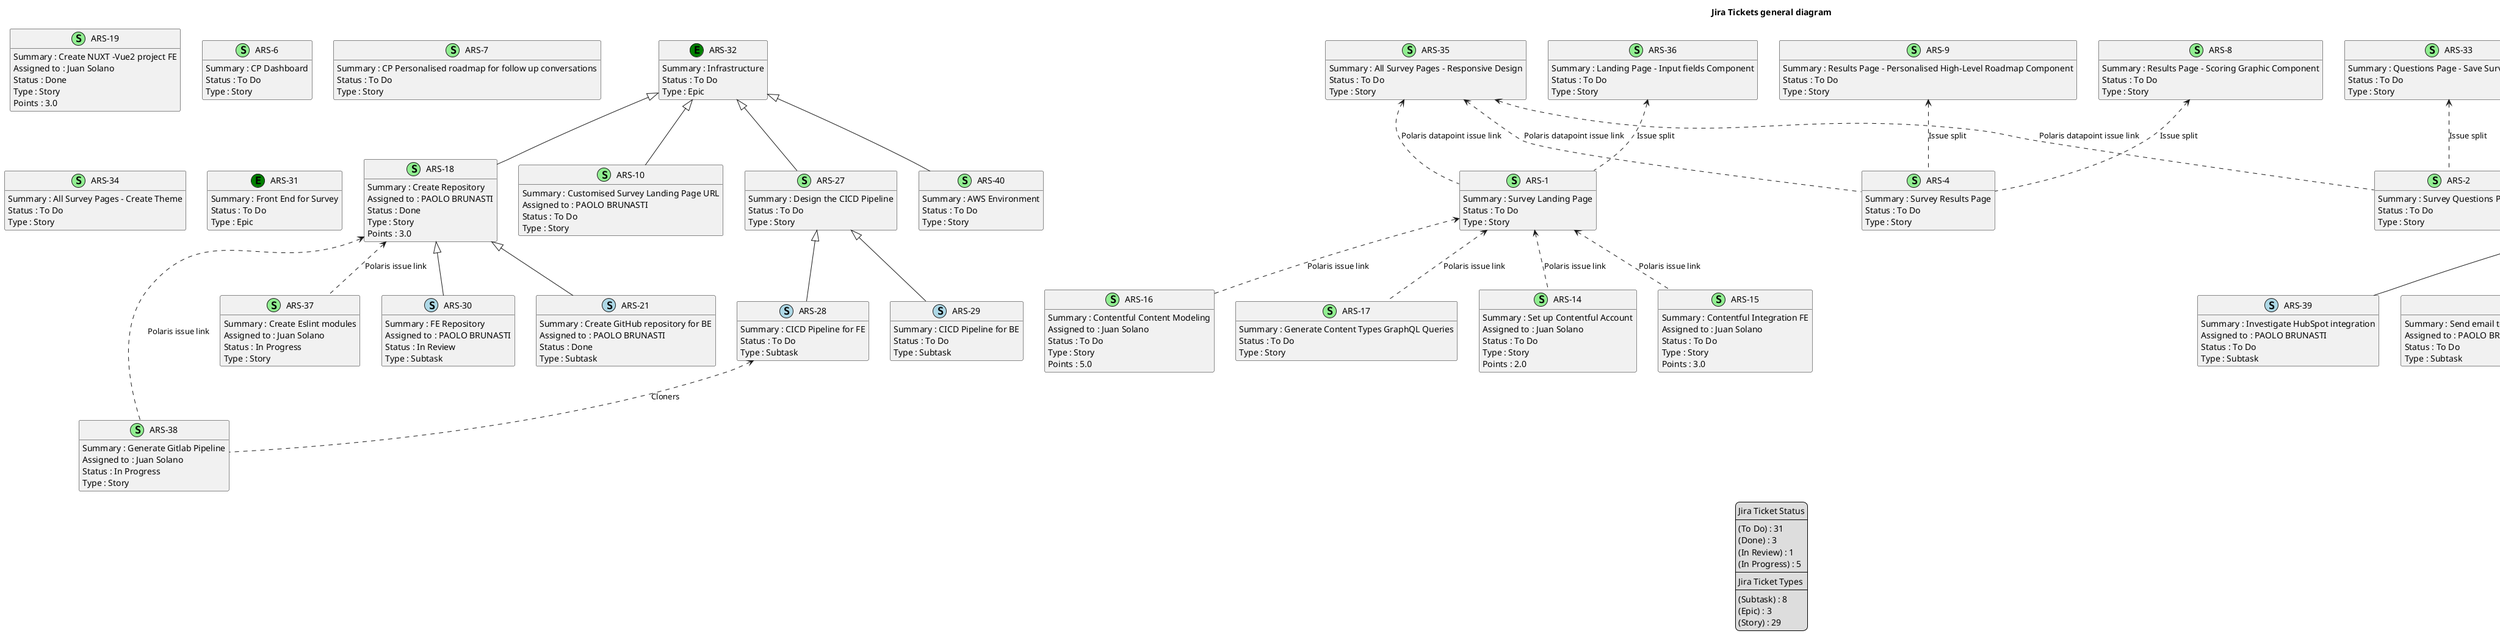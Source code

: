 @startuml
'https://plantuml.com/class-diagram

' GENERATE CLASS DIAGRAM ===========
' Generated at    : Mon May 06 17:53:51 CEST 2024

title Jira Tickets general diagram
hide empty members

legend
Jira Ticket Status
----
(To Do) : 31
(Done) : 3
(In Review) : 1
(In Progress) : 5
----
Jira Ticket Types
----
(Subtask) : 8
(Epic) : 3
(Story) : 29
end legend


' Jira Tickets =======
class "ARS-38" << (S,lightgreen) >> {
  Summary : Generate Gitlab Pipeline
  Assigned to : Juan Solano
  Status : In Progress
  Type : Story
}

class "ARS-16" << (S,lightgreen) >> {
  Summary : Contentful Content Modeling
  Assigned to : Juan Solano
  Status : To Do
  Type : Story
  Points : 5.0
}

class "ARS-39" << (S,lightblue) >> {
  Summary : Investigate HubSpot integration
  Assigned to : PAOLO BRUNASTI
  Status : To Do
  Type : Subtask
}

class "ARS-17" << (S,lightgreen) >> {
  Summary : Generate Content Types GraphQL Queries
  Status : To Do
  Type : Story
}

class "ARS-18" << (S,lightgreen) >> {
  Summary : Create Repository
  Assigned to : PAOLO BRUNASTI
  Status : Done
  Type : Story
  Points : 3.0
}

class "ARS-19" << (S,lightgreen) >> {
  Summary : Create NUXT -Vue2 project FE
  Assigned to : Juan Solano
  Status : Done
  Type : Story
  Points : 3.0
}

class "ARS-5" << (S,lightgreen) >> {
  Summary : Email with Results as a pdf
  Assigned to : PAOLO BRUNASTI
  Status : To Do
  Type : Story
}

class "ARS-6" << (S,lightgreen) >> {
  Summary : CP Dashboard
  Status : To Do
  Type : Story
}

class "ARS-3" << (S,lightgreen) >> {
  Summary : Questions Page - Progress Bar Component
  Status : To Do
  Type : Story
}

class "ARS-4" << (S,lightgreen) >> {
  Summary : Survey Results Page
  Status : To Do
  Type : Story
}

class "ARS-9" << (S,lightgreen) >> {
  Summary : Results Page - Personalised High-Level Roadmap Component
  Status : To Do
  Type : Story
}

class "ARS-7" << (S,lightgreen) >> {
  Summary : CP Personalised roadmap for follow up conversations
  Status : To Do
  Type : Story
}

class "ARS-8" << (S,lightgreen) >> {
  Summary : Results Page - Scoring Graphic Component
  Status : To Do
  Type : Story
}

class "ARS-34" << (S,lightgreen) >> {
  Summary : All Survey Pages - Create Theme
  Status : To Do
  Type : Story
}

class "ARS-12" << (S,lightblue) >> {
  Summary : Send email to customer with the PDF as attachment
  Assigned to : PAOLO BRUNASTI
  Status : To Do
  Type : Subtask
}

class "ARS-35" << (S,lightgreen) >> {
  Summary : All Survey Pages - Responsive Design
  Status : To Do
  Type : Story
}

class "ARS-13" << (S,lightblue) >> {
  Summary : Activation of the process of generating and sending the email
  Assigned to : PAOLO BRUNASTI
  Status : To Do
  Type : Subtask
}

class "ARS-36" << (S,lightgreen) >> {
  Summary : Landing Page - Input fields Component
  Status : To Do
  Type : Story
}

class "ARS-14" << (S,lightgreen) >> {
  Summary : Set up Contentful Account
  Assigned to : Juan Solano
  Status : To Do
  Type : Story
  Points : 2.0
}

class "ARS-37" << (S,lightgreen) >> {
  Summary : Create Eslint modules
  Assigned to : Juan Solano
  Status : In Progress
  Type : Story
}

class "ARS-15" << (S,lightgreen) >> {
  Summary : Contentful Integration FE
  Assigned to : Juan Solano
  Status : To Do
  Type : Story
  Points : 3.0
}

class "ARS-30" << (S,lightblue) >> {
  Summary : FE Repository
  Assigned to : PAOLO BRUNASTI
  Status : In Review
  Type : Subtask
}

class "ARS-1" << (S,lightgreen) >> {
  Summary : Survey Landing Page
  Status : To Do
  Type : Story
}

class "ARS-31" << (E,green) >> {
  Summary : Front End for Survey
  Status : To Do
  Type : Epic
}

class "ARS-2" << (S,lightgreen) >> {
  Summary : Survey Questions Pages
  Status : To Do
  Type : Story
}

class "ARS-32" << (E,green) >> {
  Summary : Infrastructure
  Status : To Do
  Type : Epic
}

class "ARS-10" << (S,lightgreen) >> {
  Summary : Customised Survey Landing Page URL
  Assigned to : PAOLO BRUNASTI
  Status : To Do
  Type : Story
}

class "ARS-33" << (S,lightgreen) >> {
  Summary : Questions Page - Save Survey Progress
  Status : To Do
  Type : Story
}

class "ARS-11" << (S,lightblue) >> {
  Summary : Generate the PDF with the report for a single survey response
  Assigned to : PAOLO BRUNASTI
  Status : To Do
  Type : Subtask
}

class "ARS-27" << (S,lightgreen) >> {
  Summary : Design the CICD Pipeline
  Status : To Do
  Type : Story
}

class "ARS-28" << (S,lightblue) >> {
  Summary : CICD Pipeline for FE
  Status : To Do
  Type : Subtask
}

class "ARS-29" << (S,lightblue) >> {
  Summary : CICD Pipeline for BE
  Status : To Do
  Type : Subtask
}

class "ARS-40" << (S,lightgreen) >> {
  Summary : AWS Environment
  Status : To Do
  Type : Story
}

class "ARS-23" << (S,lightgreen) >> {
  Summary : Model BE DB
  Assigned to : PAOLO BRUNASTI
  Status : In Progress
  Type : Story
  Points : 5.0
}

class "ARS-24" << (S,lightgreen) >> {
  Summary : DB Connection from Python
  Assigned to : PAOLO BRUNASTI
  Status : To Do
  Type : Story
}

class "ARS-25" << (S,lightgreen) >> {
  Summary : Design APIs
  Assigned to : Nneka Tielman
  Status : In Progress
  Type : Story
  Points : 5.0
}

class "ARS-26" << (S,lightgreen) >> {
  Summary : Implement APIs
  Status : To Do
  Type : Story
}

class "ARS-20" << (E,green) >> {
  Summary : Back End for Survey
  Assigned to : PAOLO BRUNASTI
  Status : To Do
  Type : Epic
}

class "ARS-21" << (S,lightblue) >> {
  Summary : Create GitHub repository for BE
  Assigned to : PAOLO BRUNASTI
  Status : Done
  Type : Subtask
}

class "ARS-22" << (S,lightgreen) >> {
  Summary : Define BE architecture
  Assigned to : PAOLO BRUNASTI
  Status : In Progress
  Type : Story
  Points : 5.0
}



' Parents =======
"ARS-5" <|-- "ARS-39"
"ARS-32" <|-- "ARS-18"
"ARS-20" <|-- "ARS-5"
"ARS-5" <|-- "ARS-12"
"ARS-5" <|-- "ARS-13"
"ARS-18" <|-- "ARS-30"
"ARS-32" <|-- "ARS-10"
"ARS-5" <|-- "ARS-11"
"ARS-32" <|-- "ARS-27"
"ARS-27" <|-- "ARS-28"
"ARS-27" <|-- "ARS-29"
"ARS-32" <|-- "ARS-40"
"ARS-20" <|-- "ARS-23"
"ARS-20" <|-- "ARS-24"
"ARS-20" <|-- "ARS-25"
"ARS-20" <|-- "ARS-26"
"ARS-18" <|-- "ARS-21"
"ARS-20" <|-- "ARS-22"


' Links =======
"ARS-18" <.. "ARS-37" : Polaris issue link
"ARS-18" <.. "ARS-38" : Polaris issue link
"ARS-3" <.. "ARS-2" : Issue split
"ARS-9" <.. "ARS-4" : Issue split
"ARS-8" <.. "ARS-4" : Issue split
"ARS-35" <.. "ARS-1" : Polaris datapoint issue link
"ARS-35" <.. "ARS-2" : Polaris datapoint issue link
"ARS-35" <.. "ARS-4" : Polaris datapoint issue link
"ARS-36" <.. "ARS-1" : Issue split
"ARS-1" <.. "ARS-14" : Polaris issue link
"ARS-1" <.. "ARS-15" : Polaris issue link
"ARS-1" <.. "ARS-16" : Polaris issue link
"ARS-1" <.. "ARS-17" : Polaris issue link
"ARS-33" <.. "ARS-2" : Issue split
"ARS-28" <.. "ARS-38" : Cloners


@enduml
